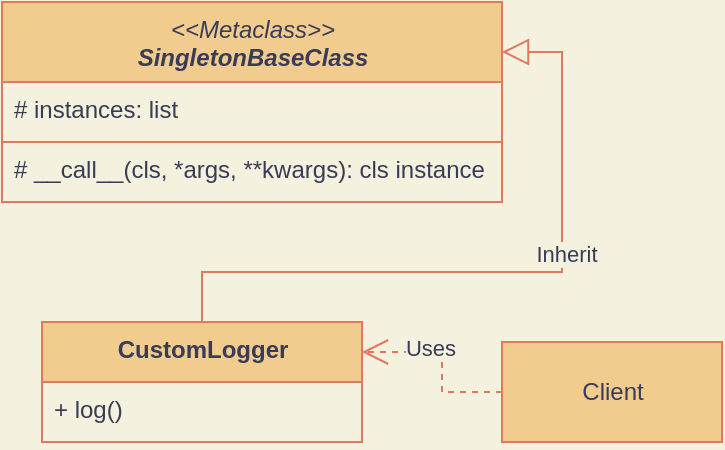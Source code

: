 <mxfile version="13.7.9" type="embed"><diagram id="C5RBs43oDa-KdzZeNtuy" name="Page-1"><mxGraphModel dx="992" dy="709" grid="1" gridSize="10" guides="1" tooltips="1" connect="1" arrows="1" fold="1" page="1" pageScale="1" pageWidth="827" pageHeight="1169" background="#F4F1DE" math="0" shadow="0"><root><mxCell id="WIyWlLk6GJQsqaUBKTNV-0"/><mxCell id="WIyWlLk6GJQsqaUBKTNV-1" parent="WIyWlLk6GJQsqaUBKTNV-0"/><mxCell id="i1VqJMLmJF1E0mgOY-dX-4" value="&amp;lt;&amp;lt;Metaclass&amp;gt;&amp;gt;&lt;br&gt;&lt;b&gt;SingletonBaseClass&lt;/b&gt;" style="swimlane;fontStyle=2;align=center;verticalAlign=top;childLayout=stackLayout;horizontal=1;startSize=40;horizontalStack=0;resizeParent=1;resizeParentMax=0;resizeLast=0;collapsible=1;marginBottom=0;html=1;fillColor=#F2CC8F;strokeColor=#E07A5F;fontColor=#393C56;" parent="WIyWlLk6GJQsqaUBKTNV-1" vertex="1"><mxGeometry x="20" y="20" width="250" height="100" as="geometry"/></mxCell><mxCell id="i1VqJMLmJF1E0mgOY-dX-5" value="# instances: list" style="text;strokeColor=none;fillColor=none;align=left;verticalAlign=top;spacingLeft=4;spacingRight=4;overflow=hidden;rotatable=0;points=[[0,0.5],[1,0.5]];portConstraint=eastwest;fontColor=#393C56;" parent="i1VqJMLmJF1E0mgOY-dX-4" vertex="1"><mxGeometry y="40" width="250" height="30" as="geometry"/></mxCell><mxCell id="i1VqJMLmJF1E0mgOY-dX-6" value="# __call__(cls, *args, **kwargs): cls instance" style="text;fillColor=none;align=left;verticalAlign=top;spacingLeft=4;spacingRight=4;overflow=hidden;rotatable=0;points=[[0,0.5],[1,0.5]];portConstraint=eastwest;strokeColor=#E07A5F;fontColor=#393C56;" parent="i1VqJMLmJF1E0mgOY-dX-4" vertex="1"><mxGeometry y="70" width="250" height="30" as="geometry"/></mxCell><mxCell id="i1VqJMLmJF1E0mgOY-dX-7" value="&lt;span style=&quot;font-style: normal&quot;&gt;&lt;b&gt;CustomLogger&lt;/b&gt;&lt;/span&gt;" style="swimlane;fontStyle=2;align=center;verticalAlign=top;childLayout=stackLayout;horizontal=1;startSize=30;horizontalStack=0;resizeParent=1;resizeParentMax=0;resizeLast=0;collapsible=1;marginBottom=0;html=1;strokeColor=#E07A5F;fillColor=#F2CC8F;fontColor=#393C56;" parent="WIyWlLk6GJQsqaUBKTNV-1" vertex="1"><mxGeometry x="40" y="180" width="160" height="60" as="geometry"/></mxCell><mxCell id="i1VqJMLmJF1E0mgOY-dX-8" value="+ log()" style="text;strokeColor=none;fillColor=none;align=left;verticalAlign=top;spacingLeft=4;spacingRight=4;overflow=hidden;rotatable=0;points=[[0,0.5],[1,0.5]];portConstraint=eastwest;fontColor=#393C56;" parent="i1VqJMLmJF1E0mgOY-dX-7" vertex="1"><mxGeometry y="30" width="160" height="30" as="geometry"/></mxCell><mxCell id="i1VqJMLmJF1E0mgOY-dX-9" style="edgeStyle=orthogonalEdgeStyle;rounded=0;orthogonalLoop=1;jettySize=auto;html=1;exitX=0.5;exitY=0;exitDx=0;exitDy=0;entryX=1;entryY=0.25;entryDx=0;entryDy=0;endSize=11;startSize=11;endArrow=block;endFill=0;labelBackgroundColor=#F4F1DE;strokeColor=#E07A5F;fontColor=#393C56;" parent="WIyWlLk6GJQsqaUBKTNV-1" source="i1VqJMLmJF1E0mgOY-dX-7" target="i1VqJMLmJF1E0mgOY-dX-4" edge="1"><mxGeometry relative="1" as="geometry"><mxPoint x="60" y="475" as="sourcePoint"/><mxPoint x="140" y="370" as="targetPoint"/></mxGeometry></mxCell><mxCell id="i1VqJMLmJF1E0mgOY-dX-10" value="Inherit" style="edgeLabel;html=1;align=center;verticalAlign=middle;resizable=0;points=[];fontColor=#393C56;labelBackgroundColor=#F4F1DE;" parent="i1VqJMLmJF1E0mgOY-dX-9" vertex="1" connectable="0"><mxGeometry x="0.241" y="-2" relative="1" as="geometry"><mxPoint as="offset"/></mxGeometry></mxCell><mxCell id="i1VqJMLmJF1E0mgOY-dX-11" value="Client" style="html=1;fontColor=#393C56;strokeColor=#E07A5F;fillColor=#F2CC8F;" parent="WIyWlLk6GJQsqaUBKTNV-1" vertex="1"><mxGeometry x="270" y="190" width="110" height="50" as="geometry"/></mxCell><mxCell id="i1VqJMLmJF1E0mgOY-dX-12" style="edgeStyle=orthogonalEdgeStyle;rounded=0;orthogonalLoop=1;jettySize=auto;html=1;exitX=0;exitY=0.5;exitDx=0;exitDy=0;endSize=11;startSize=11;endArrow=open;endFill=0;dashed=1;fontColor=#393C56;entryX=1;entryY=0.25;entryDx=0;entryDy=0;labelBackgroundColor=#F4F1DE;strokeColor=#E07A5F;" parent="WIyWlLk6GJQsqaUBKTNV-1" source="i1VqJMLmJF1E0mgOY-dX-11" target="i1VqJMLmJF1E0mgOY-dX-7" edge="1"><mxGeometry relative="1" as="geometry"><mxPoint x="429.2" y="220.049" as="sourcePoint"/><mxPoint x="400" y="308" as="targetPoint"/></mxGeometry></mxCell><mxCell id="i1VqJMLmJF1E0mgOY-dX-13" value="Uses" style="edgeLabel;html=1;align=center;verticalAlign=middle;resizable=0;points=[];fontColor=#393C56;labelBackgroundColor=#F4F1DE;" parent="i1VqJMLmJF1E0mgOY-dX-12" vertex="1" connectable="0"><mxGeometry x="0.241" y="-2" relative="1" as="geometry"><mxPoint as="offset"/></mxGeometry></mxCell></root></mxGraphModel></diagram></mxfile>